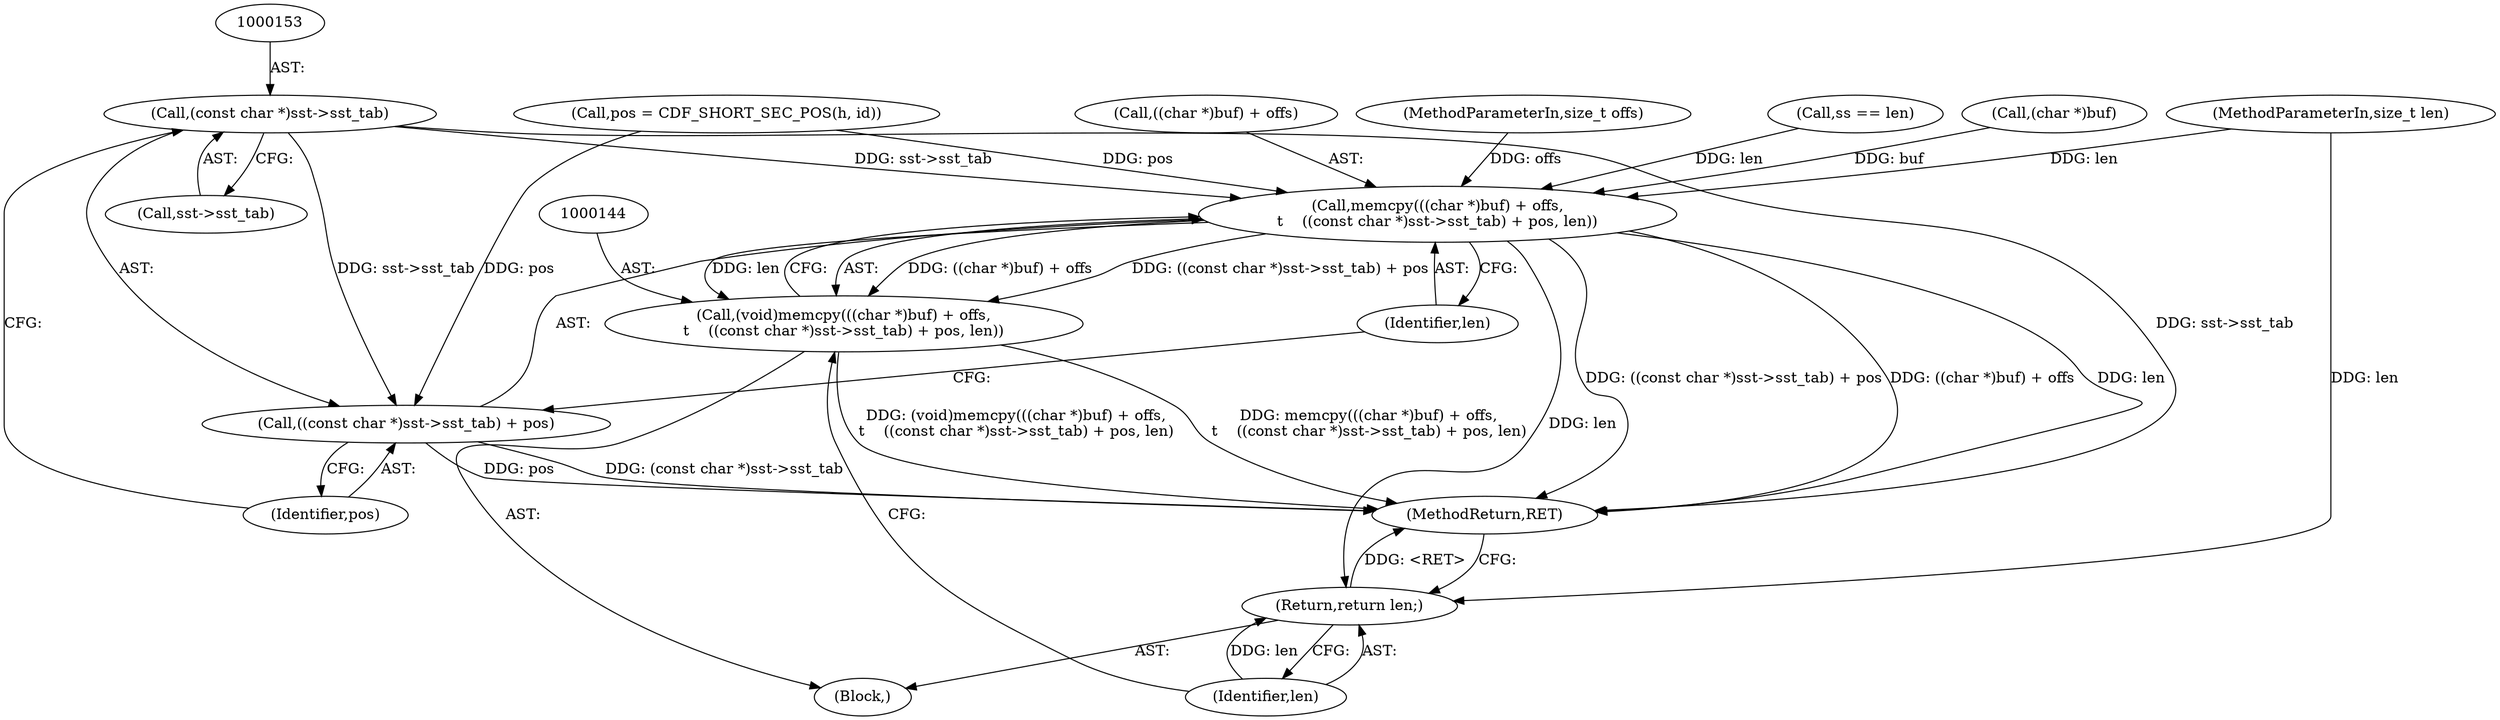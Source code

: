 digraph "0_file_1859fdb4e67c49c463c4e0078054335cd46ba295_1@pointer" {
"1000152" [label="(Call,(const char *)sst->sst_tab)"];
"1000145" [label="(Call,memcpy(((char *)buf) + offs,\n\t    ((const char *)sst->sst_tab) + pos, len))"];
"1000143" [label="(Call,(void)memcpy(((char *)buf) + offs,\n\t    ((const char *)sst->sst_tab) + pos, len))"];
"1000159" [label="(Return,return len;)"];
"1000151" [label="(Call,((const char *)sst->sst_tab) + pos)"];
"1000157" [label="(Identifier,pos)"];
"1000154" [label="(Call,sst->sst_tab)"];
"1000145" [label="(Call,memcpy(((char *)buf) + offs,\n\t    ((const char *)sst->sst_tab) + pos, len))"];
"1000114" [label="(Call,pos = CDF_SHORT_SEC_POS(h, id))"];
"1000151" [label="(Call,((const char *)sst->sst_tab) + pos)"];
"1000107" [label="(Block,)"];
"1000146" [label="(Call,((char *)buf) + offs)"];
"1000152" [label="(Call,(const char *)sst->sst_tab)"];
"1000104" [label="(MethodParameterIn,size_t len)"];
"1000143" [label="(Call,(void)memcpy(((char *)buf) + offs,\n\t    ((const char *)sst->sst_tab) + pos, len))"];
"1000159" [label="(Return,return len;)"];
"1000161" [label="(MethodReturn,RET)"];
"1000158" [label="(Identifier,len)"];
"1000103" [label="(MethodParameterIn,size_t offs)"];
"1000120" [label="(Call,ss == len)"];
"1000147" [label="(Call,(char *)buf)"];
"1000160" [label="(Identifier,len)"];
"1000152" -> "1000151"  [label="AST: "];
"1000152" -> "1000154"  [label="CFG: "];
"1000153" -> "1000152"  [label="AST: "];
"1000154" -> "1000152"  [label="AST: "];
"1000157" -> "1000152"  [label="CFG: "];
"1000152" -> "1000161"  [label="DDG: sst->sst_tab"];
"1000152" -> "1000145"  [label="DDG: sst->sst_tab"];
"1000152" -> "1000151"  [label="DDG: sst->sst_tab"];
"1000145" -> "1000143"  [label="AST: "];
"1000145" -> "1000158"  [label="CFG: "];
"1000146" -> "1000145"  [label="AST: "];
"1000151" -> "1000145"  [label="AST: "];
"1000158" -> "1000145"  [label="AST: "];
"1000143" -> "1000145"  [label="CFG: "];
"1000145" -> "1000161"  [label="DDG: ((const char *)sst->sst_tab) + pos"];
"1000145" -> "1000161"  [label="DDG: ((char *)buf) + offs"];
"1000145" -> "1000161"  [label="DDG: len"];
"1000145" -> "1000143"  [label="DDG: ((char *)buf) + offs"];
"1000145" -> "1000143"  [label="DDG: ((const char *)sst->sst_tab) + pos"];
"1000145" -> "1000143"  [label="DDG: len"];
"1000147" -> "1000145"  [label="DDG: buf"];
"1000103" -> "1000145"  [label="DDG: offs"];
"1000114" -> "1000145"  [label="DDG: pos"];
"1000120" -> "1000145"  [label="DDG: len"];
"1000104" -> "1000145"  [label="DDG: len"];
"1000145" -> "1000159"  [label="DDG: len"];
"1000143" -> "1000107"  [label="AST: "];
"1000144" -> "1000143"  [label="AST: "];
"1000160" -> "1000143"  [label="CFG: "];
"1000143" -> "1000161"  [label="DDG: (void)memcpy(((char *)buf) + offs,\n\t    ((const char *)sst->sst_tab) + pos, len)"];
"1000143" -> "1000161"  [label="DDG: memcpy(((char *)buf) + offs,\n\t    ((const char *)sst->sst_tab) + pos, len)"];
"1000159" -> "1000107"  [label="AST: "];
"1000159" -> "1000160"  [label="CFG: "];
"1000160" -> "1000159"  [label="AST: "];
"1000161" -> "1000159"  [label="CFG: "];
"1000159" -> "1000161"  [label="DDG: <RET>"];
"1000160" -> "1000159"  [label="DDG: len"];
"1000104" -> "1000159"  [label="DDG: len"];
"1000151" -> "1000157"  [label="CFG: "];
"1000157" -> "1000151"  [label="AST: "];
"1000158" -> "1000151"  [label="CFG: "];
"1000151" -> "1000161"  [label="DDG: pos"];
"1000151" -> "1000161"  [label="DDG: (const char *)sst->sst_tab"];
"1000114" -> "1000151"  [label="DDG: pos"];
}
